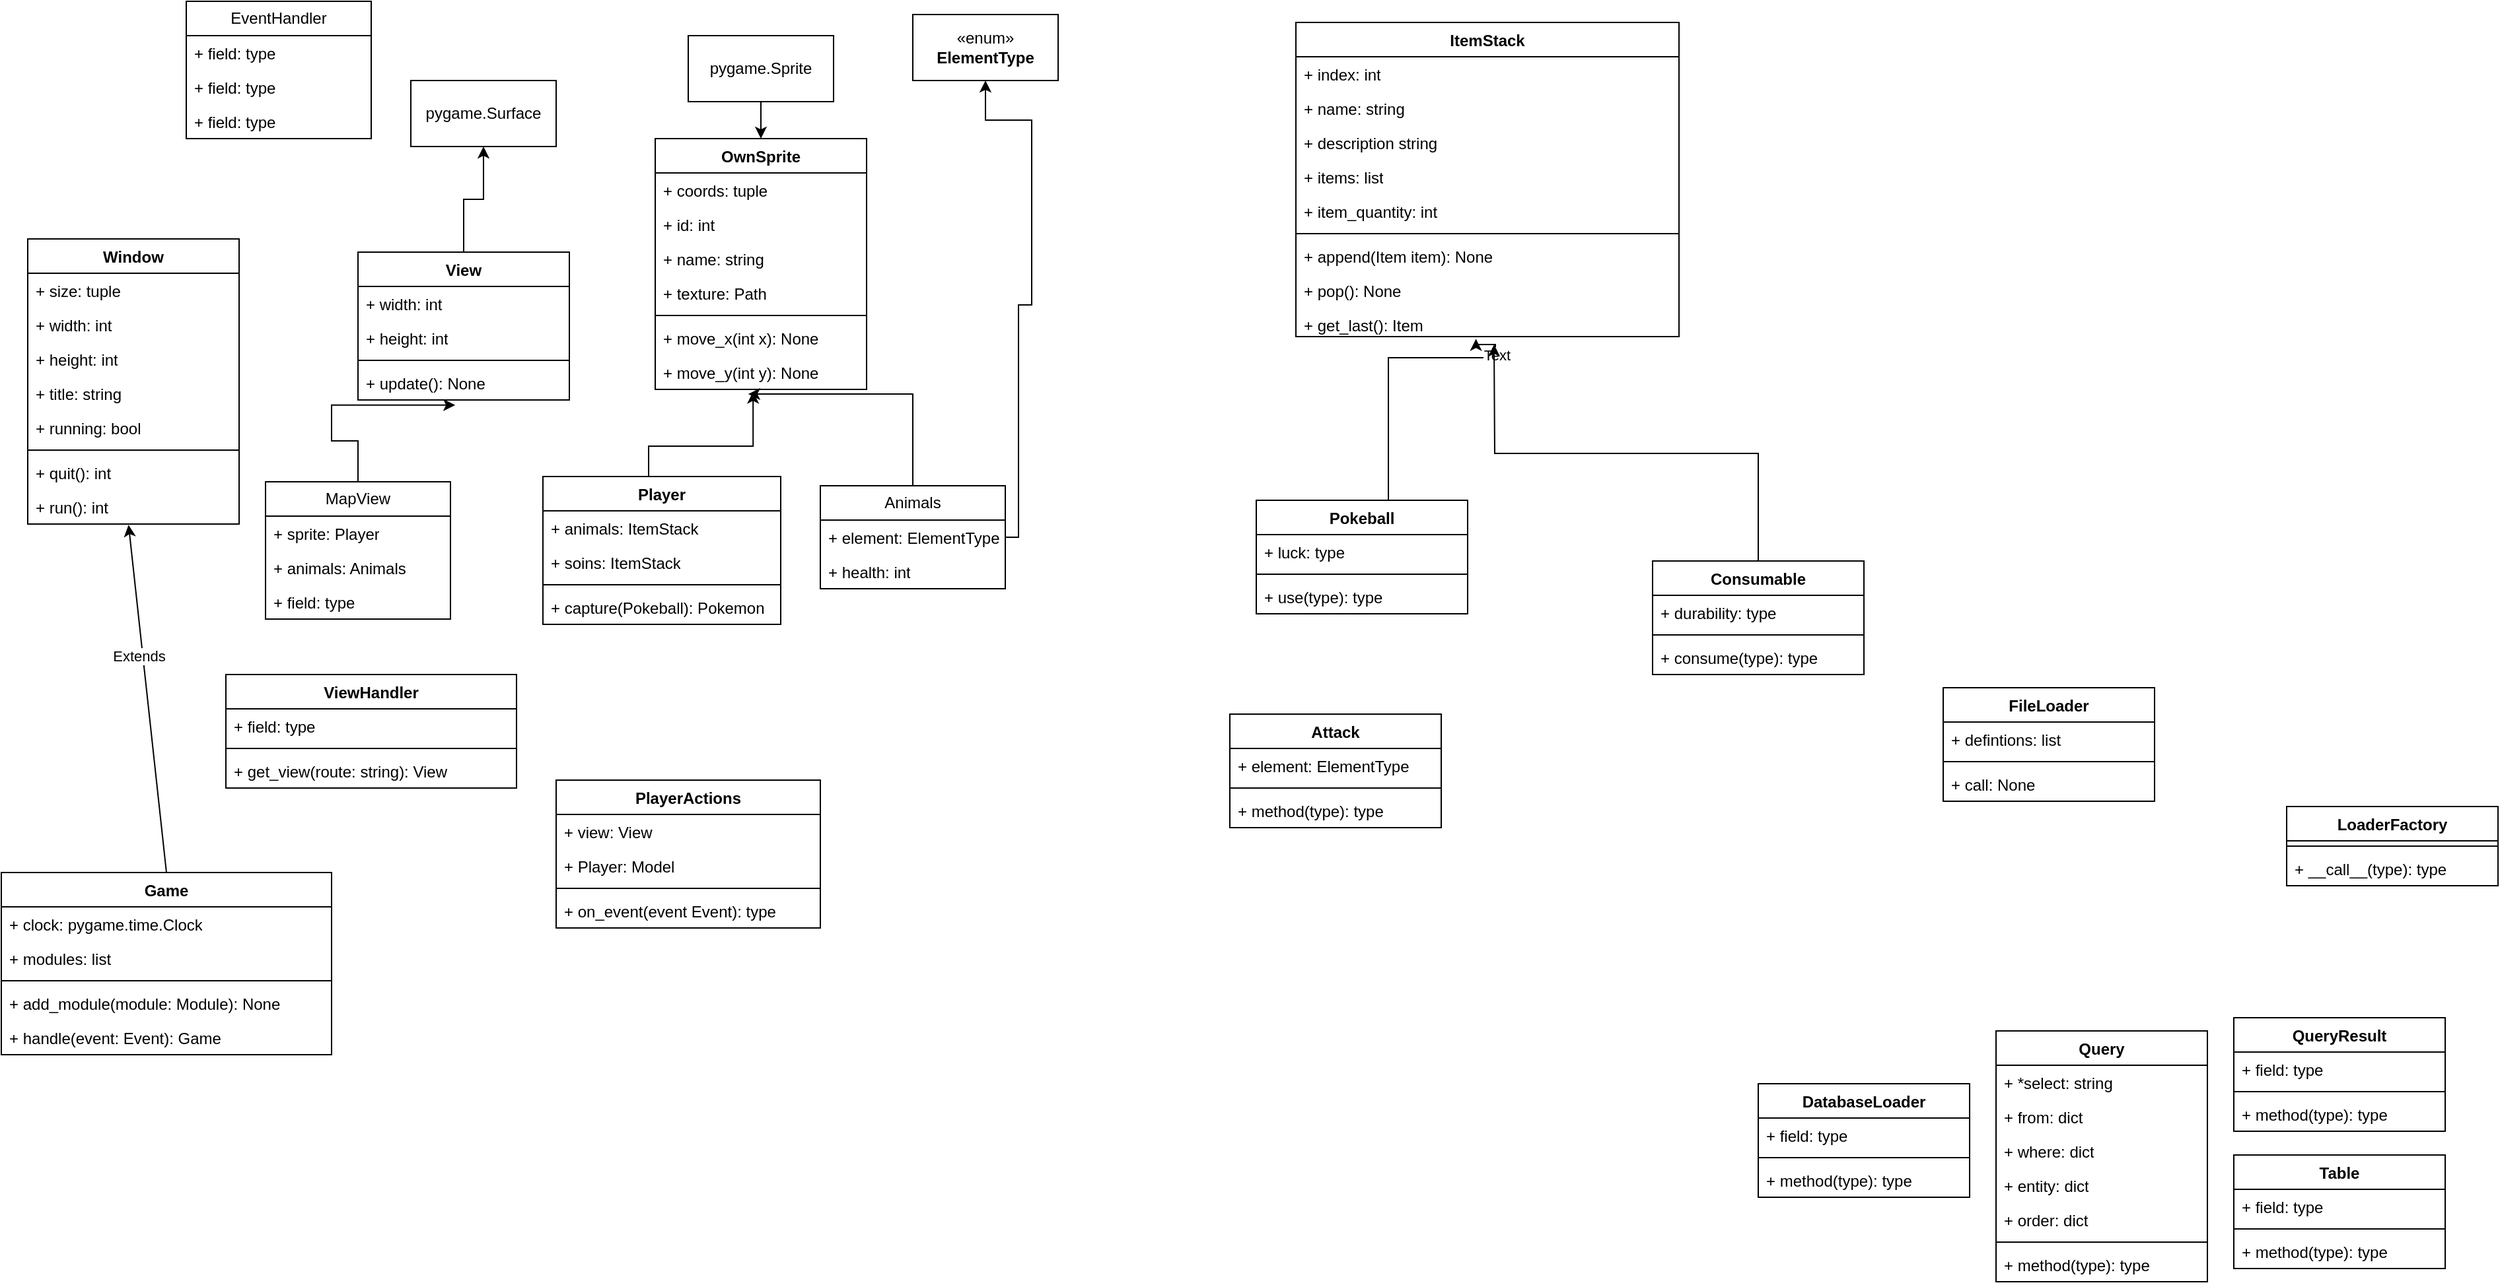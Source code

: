<mxfile version="24.7.13">
  <diagram id="C5RBs43oDa-KdzZeNtuy" name="Page-1">
    <mxGraphModel dx="1259" dy="772" grid="1" gridSize="10" guides="1" tooltips="1" connect="1" arrows="1" fold="1" page="1" pageScale="1" pageWidth="827" pageHeight="1169" math="0" shadow="0">
      <root>
        <mxCell id="WIyWlLk6GJQsqaUBKTNV-0" />
        <mxCell id="WIyWlLk6GJQsqaUBKTNV-1" parent="WIyWlLk6GJQsqaUBKTNV-0" />
        <mxCell id="GONBPTO6Ev1psJUMG5_J-37" style="edgeStyle=orthogonalEdgeStyle;rounded=0;orthogonalLoop=1;jettySize=auto;html=1;exitX=0.5;exitY=0;exitDx=0;exitDy=0;entryX=0.463;entryY=1.067;entryDx=0;entryDy=0;entryPerimeter=0;" parent="WIyWlLk6GJQsqaUBKTNV-1" source="RWtT4axtiHyK8IpYMIvo-4" target="GONBPTO6Ev1psJUMG5_J-42" edge="1">
          <mxGeometry relative="1" as="geometry">
            <mxPoint x="590" y="370" as="targetPoint" />
            <mxPoint x="500" y="470" as="sourcePoint" />
            <Array as="points">
              <mxPoint x="500" y="427" />
              <mxPoint x="579" y="427" />
            </Array>
          </mxGeometry>
        </mxCell>
        <mxCell id="Wf7hyPrL2apVzVaOcEOz-4" value="Window" style="swimlane;fontStyle=1;align=center;verticalAlign=top;childLayout=stackLayout;horizontal=1;startSize=26;horizontalStack=0;resizeParent=1;resizeParentMax=0;resizeLast=0;collapsible=1;marginBottom=0;whiteSpace=wrap;html=1;" parent="WIyWlLk6GJQsqaUBKTNV-1" vertex="1">
          <mxGeometry x="30" y="270" width="160" height="216" as="geometry" />
        </mxCell>
        <mxCell id="Wf7hyPrL2apVzVaOcEOz-5" value="+ size: tuple&lt;br&gt;&lt;div&gt;&lt;br&gt;&lt;/div&gt;" style="text;strokeColor=none;fillColor=none;align=left;verticalAlign=top;spacingLeft=4;spacingRight=4;overflow=hidden;rotatable=0;points=[[0,0.5],[1,0.5]];portConstraint=eastwest;whiteSpace=wrap;html=1;" parent="Wf7hyPrL2apVzVaOcEOz-4" vertex="1">
          <mxGeometry y="26" width="160" height="26" as="geometry" />
        </mxCell>
        <mxCell id="Wf7hyPrL2apVzVaOcEOz-34" value="+ width: int&lt;br&gt;&lt;div&gt;&lt;br&gt;&lt;/div&gt;" style="text;strokeColor=none;fillColor=none;align=left;verticalAlign=top;spacingLeft=4;spacingRight=4;overflow=hidden;rotatable=0;points=[[0,0.5],[1,0.5]];portConstraint=eastwest;whiteSpace=wrap;html=1;" parent="Wf7hyPrL2apVzVaOcEOz-4" vertex="1">
          <mxGeometry y="52" width="160" height="26" as="geometry" />
        </mxCell>
        <mxCell id="Wf7hyPrL2apVzVaOcEOz-35" value="+ height: int&lt;br&gt;&lt;div&gt;&lt;br&gt;&lt;/div&gt;" style="text;strokeColor=none;fillColor=none;align=left;verticalAlign=top;spacingLeft=4;spacingRight=4;overflow=hidden;rotatable=0;points=[[0,0.5],[1,0.5]];portConstraint=eastwest;whiteSpace=wrap;html=1;" parent="Wf7hyPrL2apVzVaOcEOz-4" vertex="1">
          <mxGeometry y="78" width="160" height="26" as="geometry" />
        </mxCell>
        <mxCell id="Wf7hyPrL2apVzVaOcEOz-8" value="+ title: string&lt;br&gt;&lt;div&gt;&lt;br&gt;&lt;/div&gt;" style="text;strokeColor=none;fillColor=none;align=left;verticalAlign=top;spacingLeft=4;spacingRight=4;overflow=hidden;rotatable=0;points=[[0,0.5],[1,0.5]];portConstraint=eastwest;whiteSpace=wrap;html=1;" parent="Wf7hyPrL2apVzVaOcEOz-4" vertex="1">
          <mxGeometry y="104" width="160" height="26" as="geometry" />
        </mxCell>
        <mxCell id="Wf7hyPrL2apVzVaOcEOz-36" value="+ running: bool&lt;br&gt;&lt;div&gt;&lt;br&gt;&lt;/div&gt;" style="text;strokeColor=none;fillColor=none;align=left;verticalAlign=top;spacingLeft=4;spacingRight=4;overflow=hidden;rotatable=0;points=[[0,0.5],[1,0.5]];portConstraint=eastwest;whiteSpace=wrap;html=1;" parent="Wf7hyPrL2apVzVaOcEOz-4" vertex="1">
          <mxGeometry y="130" width="160" height="26" as="geometry" />
        </mxCell>
        <mxCell id="Wf7hyPrL2apVzVaOcEOz-6" value="" style="line;strokeWidth=1;fillColor=none;align=left;verticalAlign=middle;spacingTop=-1;spacingLeft=3;spacingRight=3;rotatable=0;labelPosition=right;points=[];portConstraint=eastwest;strokeColor=inherit;" parent="Wf7hyPrL2apVzVaOcEOz-4" vertex="1">
          <mxGeometry y="156" width="160" height="8" as="geometry" />
        </mxCell>
        <mxCell id="Wf7hyPrL2apVzVaOcEOz-7" value="+ quit(): int" style="text;strokeColor=none;fillColor=none;align=left;verticalAlign=top;spacingLeft=4;spacingRight=4;overflow=hidden;rotatable=0;points=[[0,0.5],[1,0.5]];portConstraint=eastwest;whiteSpace=wrap;html=1;" parent="Wf7hyPrL2apVzVaOcEOz-4" vertex="1">
          <mxGeometry y="164" width="160" height="26" as="geometry" />
        </mxCell>
        <mxCell id="Wf7hyPrL2apVzVaOcEOz-9" value="+ run(): int" style="text;strokeColor=none;fillColor=none;align=left;verticalAlign=top;spacingLeft=4;spacingRight=4;overflow=hidden;rotatable=0;points=[[0,0.5],[1,0.5]];portConstraint=eastwest;whiteSpace=wrap;html=1;" parent="Wf7hyPrL2apVzVaOcEOz-4" vertex="1">
          <mxGeometry y="190" width="160" height="26" as="geometry" />
        </mxCell>
        <mxCell id="Wf7hyPrL2apVzVaOcEOz-10" value="Game" style="swimlane;fontStyle=1;align=center;verticalAlign=top;childLayout=stackLayout;horizontal=1;startSize=26;horizontalStack=0;resizeParent=1;resizeParentMax=0;resizeLast=0;collapsible=1;marginBottom=0;whiteSpace=wrap;html=1;" parent="WIyWlLk6GJQsqaUBKTNV-1" vertex="1">
          <mxGeometry x="10" y="750" width="250" height="138" as="geometry" />
        </mxCell>
        <mxCell id="Wf7hyPrL2apVzVaOcEOz-11" value="+ clock: pygame.time.Clock" style="text;strokeColor=none;fillColor=none;align=left;verticalAlign=top;spacingLeft=4;spacingRight=4;overflow=hidden;rotatable=0;points=[[0,0.5],[1,0.5]];portConstraint=eastwest;whiteSpace=wrap;html=1;" parent="Wf7hyPrL2apVzVaOcEOz-10" vertex="1">
          <mxGeometry y="26" width="250" height="26" as="geometry" />
        </mxCell>
        <mxCell id="Wf7hyPrL2apVzVaOcEOz-49" value="+ modules: list" style="text;strokeColor=none;fillColor=none;align=left;verticalAlign=top;spacingLeft=4;spacingRight=4;overflow=hidden;rotatable=0;points=[[0,0.5],[1,0.5]];portConstraint=eastwest;whiteSpace=wrap;html=1;" parent="Wf7hyPrL2apVzVaOcEOz-10" vertex="1">
          <mxGeometry y="52" width="250" height="26" as="geometry" />
        </mxCell>
        <mxCell id="Wf7hyPrL2apVzVaOcEOz-12" value="" style="line;strokeWidth=1;fillColor=none;align=left;verticalAlign=middle;spacingTop=-1;spacingLeft=3;spacingRight=3;rotatable=0;labelPosition=right;points=[];portConstraint=eastwest;strokeColor=inherit;" parent="Wf7hyPrL2apVzVaOcEOz-10" vertex="1">
          <mxGeometry y="78" width="250" height="8" as="geometry" />
        </mxCell>
        <mxCell id="Wf7hyPrL2apVzVaOcEOz-13" value="+ add_module(module: Module): None" style="text;strokeColor=none;fillColor=none;align=left;verticalAlign=top;spacingLeft=4;spacingRight=4;overflow=hidden;rotatable=0;points=[[0,0.5],[1,0.5]];portConstraint=eastwest;whiteSpace=wrap;html=1;" parent="Wf7hyPrL2apVzVaOcEOz-10" vertex="1">
          <mxGeometry y="86" width="250" height="26" as="geometry" />
        </mxCell>
        <mxCell id="Wf7hyPrL2apVzVaOcEOz-50" value="+ handle(event: Event): Game" style="text;strokeColor=none;fillColor=none;align=left;verticalAlign=top;spacingLeft=4;spacingRight=4;overflow=hidden;rotatable=0;points=[[0,0.5],[1,0.5]];portConstraint=eastwest;whiteSpace=wrap;html=1;" parent="Wf7hyPrL2apVzVaOcEOz-10" vertex="1">
          <mxGeometry y="112" width="250" height="26" as="geometry" />
        </mxCell>
        <mxCell id="Wf7hyPrL2apVzVaOcEOz-15" value="" style="endArrow=classic;html=1;rounded=0;entryX=0.477;entryY=1.025;entryDx=0;entryDy=0;entryPerimeter=0;exitX=0.5;exitY=0;exitDx=0;exitDy=0;" parent="WIyWlLk6GJQsqaUBKTNV-1" source="Wf7hyPrL2apVzVaOcEOz-10" target="Wf7hyPrL2apVzVaOcEOz-9" edge="1">
          <mxGeometry width="50" height="50" relative="1" as="geometry">
            <mxPoint x="360" y="530" as="sourcePoint" />
            <mxPoint x="170" y="430" as="targetPoint" />
          </mxGeometry>
        </mxCell>
        <mxCell id="Wf7hyPrL2apVzVaOcEOz-16" value="Extends" style="edgeLabel;html=1;align=center;verticalAlign=middle;resizable=0;points=[];" parent="Wf7hyPrL2apVzVaOcEOz-15" vertex="1" connectable="0">
          <mxGeometry x="0.249" y="3" relative="1" as="geometry">
            <mxPoint as="offset" />
          </mxGeometry>
        </mxCell>
        <mxCell id="Wf7hyPrL2apVzVaOcEOz-17" value="MapView" style="swimlane;fontStyle=0;childLayout=stackLayout;horizontal=1;startSize=26;fillColor=none;horizontalStack=0;resizeParent=1;resizeParentMax=0;resizeLast=0;collapsible=1;marginBottom=0;whiteSpace=wrap;html=1;" parent="WIyWlLk6GJQsqaUBKTNV-1" vertex="1">
          <mxGeometry x="210" y="454" width="140" height="104" as="geometry" />
        </mxCell>
        <mxCell id="Wf7hyPrL2apVzVaOcEOz-18" value="+ sprite: Player" style="text;strokeColor=none;fillColor=none;align=left;verticalAlign=top;spacingLeft=4;spacingRight=4;overflow=hidden;rotatable=0;points=[[0,0.5],[1,0.5]];portConstraint=eastwest;whiteSpace=wrap;html=1;" parent="Wf7hyPrL2apVzVaOcEOz-17" vertex="1">
          <mxGeometry y="26" width="140" height="26" as="geometry" />
        </mxCell>
        <mxCell id="Wf7hyPrL2apVzVaOcEOz-19" value="+ animals: Animals" style="text;strokeColor=none;fillColor=none;align=left;verticalAlign=top;spacingLeft=4;spacingRight=4;overflow=hidden;rotatable=0;points=[[0,0.5],[1,0.5]];portConstraint=eastwest;whiteSpace=wrap;html=1;" parent="Wf7hyPrL2apVzVaOcEOz-17" vertex="1">
          <mxGeometry y="52" width="140" height="26" as="geometry" />
        </mxCell>
        <mxCell id="Wf7hyPrL2apVzVaOcEOz-20" value="+ field: type" style="text;strokeColor=none;fillColor=none;align=left;verticalAlign=top;spacingLeft=4;spacingRight=4;overflow=hidden;rotatable=0;points=[[0,0.5],[1,0.5]];portConstraint=eastwest;whiteSpace=wrap;html=1;" parent="Wf7hyPrL2apVzVaOcEOz-17" vertex="1">
          <mxGeometry y="78" width="140" height="26" as="geometry" />
        </mxCell>
        <mxCell id="GONBPTO6Ev1psJUMG5_J-35" style="edgeStyle=orthogonalEdgeStyle;rounded=0;orthogonalLoop=1;jettySize=auto;html=1;exitX=0.5;exitY=1;exitDx=0;exitDy=0;entryX=0.5;entryY=0;entryDx=0;entryDy=0;" parent="WIyWlLk6GJQsqaUBKTNV-1" source="Wf7hyPrL2apVzVaOcEOz-21" target="GONBPTO6Ev1psJUMG5_J-38" edge="1">
          <mxGeometry relative="1" as="geometry">
            <mxPoint x="585" y="252" as="targetPoint" />
          </mxGeometry>
        </mxCell>
        <mxCell id="Wf7hyPrL2apVzVaOcEOz-21" value="pygame.Sprite" style="html=1;whiteSpace=wrap;" parent="WIyWlLk6GJQsqaUBKTNV-1" vertex="1">
          <mxGeometry x="530" y="116" width="110" height="50" as="geometry" />
        </mxCell>
        <mxCell id="Wf7hyPrL2apVzVaOcEOz-29" style="edgeStyle=orthogonalEdgeStyle;rounded=0;orthogonalLoop=1;jettySize=auto;html=1;exitX=1;exitY=0.5;exitDx=0;exitDy=0;entryX=0.5;entryY=1;entryDx=0;entryDy=0;" parent="WIyWlLk6GJQsqaUBKTNV-1" source="Wf7hyPrL2apVzVaOcEOz-27" target="Wf7hyPrL2apVzVaOcEOz-28" edge="1">
          <mxGeometry relative="1" as="geometry">
            <Array as="points">
              <mxPoint x="780" y="320" />
              <mxPoint x="790" y="320" />
              <mxPoint x="790" y="180" />
              <mxPoint x="755" y="180" />
            </Array>
          </mxGeometry>
        </mxCell>
        <mxCell id="GONBPTO6Ev1psJUMG5_J-36" style="edgeStyle=orthogonalEdgeStyle;rounded=0;orthogonalLoop=1;jettySize=auto;html=1;exitX=0.5;exitY=0;exitDx=0;exitDy=0;entryX=0.44;entryY=1.136;entryDx=0;entryDy=0;entryPerimeter=0;" parent="WIyWlLk6GJQsqaUBKTNV-1" source="Wf7hyPrL2apVzVaOcEOz-24" target="GONBPTO6Ev1psJUMG5_J-42" edge="1">
          <mxGeometry relative="1" as="geometry">
            <mxPoint x="580" y="380" as="targetPoint" />
          </mxGeometry>
        </mxCell>
        <mxCell id="Wf7hyPrL2apVzVaOcEOz-24" value="Animals" style="swimlane;fontStyle=0;childLayout=stackLayout;horizontal=1;startSize=26;fillColor=none;horizontalStack=0;resizeParent=1;resizeParentMax=0;resizeLast=0;collapsible=1;marginBottom=0;whiteSpace=wrap;html=1;" parent="WIyWlLk6GJQsqaUBKTNV-1" vertex="1">
          <mxGeometry x="630" y="457" width="140" height="78" as="geometry" />
        </mxCell>
        <mxCell id="Wf7hyPrL2apVzVaOcEOz-27" value="+ element: ElementType" style="text;strokeColor=none;fillColor=none;align=left;verticalAlign=top;spacingLeft=4;spacingRight=4;overflow=hidden;rotatable=0;points=[[0,0.5],[1,0.5]];portConstraint=eastwest;whiteSpace=wrap;html=1;" parent="Wf7hyPrL2apVzVaOcEOz-24" vertex="1">
          <mxGeometry y="26" width="140" height="26" as="geometry" />
        </mxCell>
        <mxCell id="Wf7hyPrL2apVzVaOcEOz-31" value="+ health: int" style="text;strokeColor=none;fillColor=none;align=left;verticalAlign=top;spacingLeft=4;spacingRight=4;overflow=hidden;rotatable=0;points=[[0,0.5],[1,0.5]];portConstraint=eastwest;whiteSpace=wrap;html=1;" parent="Wf7hyPrL2apVzVaOcEOz-24" vertex="1">
          <mxGeometry y="52" width="140" height="26" as="geometry" />
        </mxCell>
        <mxCell id="Wf7hyPrL2apVzVaOcEOz-28" value="«enum»&lt;br&gt;&lt;b&gt;ElementType&lt;/b&gt;" style="html=1;whiteSpace=wrap;" parent="WIyWlLk6GJQsqaUBKTNV-1" vertex="1">
          <mxGeometry x="700" y="100" width="110" height="50" as="geometry" />
        </mxCell>
        <mxCell id="Wf7hyPrL2apVzVaOcEOz-37" value="EventHandler" style="swimlane;fontStyle=0;childLayout=stackLayout;horizontal=1;startSize=26;fillColor=none;horizontalStack=0;resizeParent=1;resizeParentMax=0;resizeLast=0;collapsible=1;marginBottom=0;whiteSpace=wrap;html=1;" parent="WIyWlLk6GJQsqaUBKTNV-1" vertex="1">
          <mxGeometry x="150" y="90" width="140" height="104" as="geometry" />
        </mxCell>
        <mxCell id="Wf7hyPrL2apVzVaOcEOz-38" value="+ field: type" style="text;strokeColor=none;fillColor=none;align=left;verticalAlign=top;spacingLeft=4;spacingRight=4;overflow=hidden;rotatable=0;points=[[0,0.5],[1,0.5]];portConstraint=eastwest;whiteSpace=wrap;html=1;" parent="Wf7hyPrL2apVzVaOcEOz-37" vertex="1">
          <mxGeometry y="26" width="140" height="26" as="geometry" />
        </mxCell>
        <mxCell id="Wf7hyPrL2apVzVaOcEOz-39" value="+ field: type" style="text;strokeColor=none;fillColor=none;align=left;verticalAlign=top;spacingLeft=4;spacingRight=4;overflow=hidden;rotatable=0;points=[[0,0.5],[1,0.5]];portConstraint=eastwest;whiteSpace=wrap;html=1;" parent="Wf7hyPrL2apVzVaOcEOz-37" vertex="1">
          <mxGeometry y="52" width="140" height="26" as="geometry" />
        </mxCell>
        <mxCell id="Wf7hyPrL2apVzVaOcEOz-40" value="+ field: type" style="text;strokeColor=none;fillColor=none;align=left;verticalAlign=top;spacingLeft=4;spacingRight=4;overflow=hidden;rotatable=0;points=[[0,0.5],[1,0.5]];portConstraint=eastwest;whiteSpace=wrap;html=1;" parent="Wf7hyPrL2apVzVaOcEOz-37" vertex="1">
          <mxGeometry y="78" width="140" height="26" as="geometry" />
        </mxCell>
        <mxCell id="Wf7hyPrL2apVzVaOcEOz-41" value="ViewHandler" style="swimlane;fontStyle=1;align=center;verticalAlign=top;childLayout=stackLayout;horizontal=1;startSize=26;horizontalStack=0;resizeParent=1;resizeParentMax=0;resizeLast=0;collapsible=1;marginBottom=0;whiteSpace=wrap;html=1;" parent="WIyWlLk6GJQsqaUBKTNV-1" vertex="1">
          <mxGeometry x="180" y="600" width="220" height="86" as="geometry" />
        </mxCell>
        <mxCell id="Wf7hyPrL2apVzVaOcEOz-42" value="+ field: type" style="text;strokeColor=none;fillColor=none;align=left;verticalAlign=top;spacingLeft=4;spacingRight=4;overflow=hidden;rotatable=0;points=[[0,0.5],[1,0.5]];portConstraint=eastwest;whiteSpace=wrap;html=1;" parent="Wf7hyPrL2apVzVaOcEOz-41" vertex="1">
          <mxGeometry y="26" width="220" height="26" as="geometry" />
        </mxCell>
        <mxCell id="Wf7hyPrL2apVzVaOcEOz-43" value="" style="line;strokeWidth=1;fillColor=none;align=left;verticalAlign=middle;spacingTop=-1;spacingLeft=3;spacingRight=3;rotatable=0;labelPosition=right;points=[];portConstraint=eastwest;strokeColor=inherit;" parent="Wf7hyPrL2apVzVaOcEOz-41" vertex="1">
          <mxGeometry y="52" width="220" height="8" as="geometry" />
        </mxCell>
        <mxCell id="Wf7hyPrL2apVzVaOcEOz-44" value="+ get_view(route: string): View" style="text;strokeColor=none;fillColor=none;align=left;verticalAlign=top;spacingLeft=4;spacingRight=4;overflow=hidden;rotatable=0;points=[[0,0.5],[1,0.5]];portConstraint=eastwest;whiteSpace=wrap;html=1;" parent="Wf7hyPrL2apVzVaOcEOz-41" vertex="1">
          <mxGeometry y="60" width="220" height="26" as="geometry" />
        </mxCell>
        <mxCell id="GONBPTO6Ev1psJUMG5_J-17" value="ItemStack" style="swimlane;fontStyle=1;align=center;verticalAlign=top;childLayout=stackLayout;horizontal=1;startSize=26;horizontalStack=0;resizeParent=1;resizeParentMax=0;resizeLast=0;collapsible=1;marginBottom=0;whiteSpace=wrap;html=1;" parent="WIyWlLk6GJQsqaUBKTNV-1" vertex="1">
          <mxGeometry x="990" y="106" width="290" height="238" as="geometry" />
        </mxCell>
        <mxCell id="RWtT4axtiHyK8IpYMIvo-19" value="+ index: int" style="text;strokeColor=none;fillColor=none;align=left;verticalAlign=top;spacingLeft=4;spacingRight=4;overflow=hidden;rotatable=0;points=[[0,0.5],[1,0.5]];portConstraint=eastwest;whiteSpace=wrap;html=1;" vertex="1" parent="GONBPTO6Ev1psJUMG5_J-17">
          <mxGeometry y="26" width="290" height="26" as="geometry" />
        </mxCell>
        <mxCell id="RWtT4axtiHyK8IpYMIvo-20" value="+ name: string" style="text;strokeColor=none;fillColor=none;align=left;verticalAlign=top;spacingLeft=4;spacingRight=4;overflow=hidden;rotatable=0;points=[[0,0.5],[1,0.5]];portConstraint=eastwest;whiteSpace=wrap;html=1;" vertex="1" parent="GONBPTO6Ev1psJUMG5_J-17">
          <mxGeometry y="52" width="290" height="26" as="geometry" />
        </mxCell>
        <mxCell id="RWtT4axtiHyK8IpYMIvo-21" value="+ description string" style="text;strokeColor=none;fillColor=none;align=left;verticalAlign=top;spacingLeft=4;spacingRight=4;overflow=hidden;rotatable=0;points=[[0,0.5],[1,0.5]];portConstraint=eastwest;whiteSpace=wrap;html=1;" vertex="1" parent="GONBPTO6Ev1psJUMG5_J-17">
          <mxGeometry y="78" width="290" height="26" as="geometry" />
        </mxCell>
        <mxCell id="GONBPTO6Ev1psJUMG5_J-18" value="+ items: list" style="text;strokeColor=none;fillColor=none;align=left;verticalAlign=top;spacingLeft=4;spacingRight=4;overflow=hidden;rotatable=0;points=[[0,0.5],[1,0.5]];portConstraint=eastwest;whiteSpace=wrap;html=1;" parent="GONBPTO6Ev1psJUMG5_J-17" vertex="1">
          <mxGeometry y="104" width="290" height="26" as="geometry" />
        </mxCell>
        <mxCell id="lBrFjf5dVCEyisziQcCt-0" value="+ item_quantity: int" style="text;strokeColor=none;fillColor=none;align=left;verticalAlign=top;spacingLeft=4;spacingRight=4;overflow=hidden;rotatable=0;points=[[0,0.5],[1,0.5]];portConstraint=eastwest;whiteSpace=wrap;html=1;" parent="GONBPTO6Ev1psJUMG5_J-17" vertex="1">
          <mxGeometry y="130" width="290" height="26" as="geometry" />
        </mxCell>
        <mxCell id="GONBPTO6Ev1psJUMG5_J-19" value="" style="line;strokeWidth=1;fillColor=none;align=left;verticalAlign=middle;spacingTop=-1;spacingLeft=3;spacingRight=3;rotatable=0;labelPosition=right;points=[];portConstraint=eastwest;strokeColor=inherit;" parent="GONBPTO6Ev1psJUMG5_J-17" vertex="1">
          <mxGeometry y="156" width="290" height="8" as="geometry" />
        </mxCell>
        <mxCell id="GONBPTO6Ev1psJUMG5_J-26" value="+ append(Item item): None" style="text;strokeColor=none;fillColor=none;align=left;verticalAlign=top;spacingLeft=4;spacingRight=4;overflow=hidden;rotatable=0;points=[[0,0.5],[1,0.5]];portConstraint=eastwest;whiteSpace=wrap;html=1;" parent="GONBPTO6Ev1psJUMG5_J-17" vertex="1">
          <mxGeometry y="164" width="290" height="26" as="geometry" />
        </mxCell>
        <mxCell id="GONBPTO6Ev1psJUMG5_J-28" value="+ pop(&lt;span style=&quot;background-color: initial;&quot;&gt;): None&lt;/span&gt;" style="text;strokeColor=none;fillColor=none;align=left;verticalAlign=top;spacingLeft=4;spacingRight=4;overflow=hidden;rotatable=0;points=[[0,0.5],[1,0.5]];portConstraint=eastwest;whiteSpace=wrap;html=1;" parent="GONBPTO6Ev1psJUMG5_J-17" vertex="1">
          <mxGeometry y="190" width="290" height="26" as="geometry" />
        </mxCell>
        <mxCell id="GONBPTO6Ev1psJUMG5_J-29" value="+ get_last(&lt;span style=&quot;background-color: initial;&quot;&gt;): Item&lt;/span&gt;" style="text;strokeColor=none;fillColor=none;align=left;verticalAlign=top;spacingLeft=4;spacingRight=4;overflow=hidden;rotatable=0;points=[[0,0.5],[1,0.5]];portConstraint=eastwest;whiteSpace=wrap;html=1;" parent="GONBPTO6Ev1psJUMG5_J-17" vertex="1">
          <mxGeometry y="216" width="290" height="22" as="geometry" />
        </mxCell>
        <mxCell id="GONBPTO6Ev1psJUMG5_J-38" value="OwnSprite" style="swimlane;fontStyle=1;align=center;verticalAlign=top;childLayout=stackLayout;horizontal=1;startSize=26;horizontalStack=0;resizeParent=1;resizeParentMax=0;resizeLast=0;collapsible=1;marginBottom=0;whiteSpace=wrap;html=1;" parent="WIyWlLk6GJQsqaUBKTNV-1" vertex="1">
          <mxGeometry x="505" y="194" width="160" height="190" as="geometry" />
        </mxCell>
        <mxCell id="GONBPTO6Ev1psJUMG5_J-39" value="+ coords: tuple" style="text;strokeColor=none;fillColor=none;align=left;verticalAlign=top;spacingLeft=4;spacingRight=4;overflow=hidden;rotatable=0;points=[[0,0.5],[1,0.5]];portConstraint=eastwest;whiteSpace=wrap;html=1;" parent="GONBPTO6Ev1psJUMG5_J-38" vertex="1">
          <mxGeometry y="26" width="160" height="26" as="geometry" />
        </mxCell>
        <mxCell id="Wf7hyPrL2apVzVaOcEOz-1" value="+ id: int" style="text;strokeColor=none;fillColor=none;align=left;verticalAlign=top;spacingLeft=4;spacingRight=4;overflow=hidden;rotatable=0;points=[[0,0.5],[1,0.5]];portConstraint=eastwest;whiteSpace=wrap;html=1;" parent="GONBPTO6Ev1psJUMG5_J-38" vertex="1">
          <mxGeometry y="52" width="160" height="26" as="geometry" />
        </mxCell>
        <mxCell id="Wf7hyPrL2apVzVaOcEOz-2" value="+ name: string" style="text;strokeColor=none;fillColor=none;align=left;verticalAlign=top;spacingLeft=4;spacingRight=4;overflow=hidden;rotatable=0;points=[[0,0.5],[1,0.5]];portConstraint=eastwest;whiteSpace=wrap;html=1;" parent="GONBPTO6Ev1psJUMG5_J-38" vertex="1">
          <mxGeometry y="78" width="160" height="26" as="geometry" />
        </mxCell>
        <mxCell id="GONBPTO6Ev1psJUMG5_J-43" value="+ texture: Path" style="text;strokeColor=none;fillColor=none;align=left;verticalAlign=top;spacingLeft=4;spacingRight=4;overflow=hidden;rotatable=0;points=[[0,0.5],[1,0.5]];portConstraint=eastwest;whiteSpace=wrap;html=1;" parent="GONBPTO6Ev1psJUMG5_J-38" vertex="1">
          <mxGeometry y="104" width="160" height="26" as="geometry" />
        </mxCell>
        <mxCell id="GONBPTO6Ev1psJUMG5_J-40" value="" style="line;strokeWidth=1;fillColor=none;align=left;verticalAlign=middle;spacingTop=-1;spacingLeft=3;spacingRight=3;rotatable=0;labelPosition=right;points=[];portConstraint=eastwest;strokeColor=inherit;" parent="GONBPTO6Ev1psJUMG5_J-38" vertex="1">
          <mxGeometry y="130" width="160" height="8" as="geometry" />
        </mxCell>
        <mxCell id="GONBPTO6Ev1psJUMG5_J-41" value="+ move_x(int x): None" style="text;strokeColor=none;fillColor=none;align=left;verticalAlign=top;spacingLeft=4;spacingRight=4;overflow=hidden;rotatable=0;points=[[0,0.5],[1,0.5]];portConstraint=eastwest;whiteSpace=wrap;html=1;" parent="GONBPTO6Ev1psJUMG5_J-38" vertex="1">
          <mxGeometry y="138" width="160" height="26" as="geometry" />
        </mxCell>
        <mxCell id="GONBPTO6Ev1psJUMG5_J-42" value="+ move_y(int y): None" style="text;strokeColor=none;fillColor=none;align=left;verticalAlign=top;spacingLeft=4;spacingRight=4;overflow=hidden;rotatable=0;points=[[0,0.5],[1,0.5]];portConstraint=eastwest;whiteSpace=wrap;html=1;" parent="GONBPTO6Ev1psJUMG5_J-38" vertex="1">
          <mxGeometry y="164" width="160" height="26" as="geometry" />
        </mxCell>
        <mxCell id="RWtT4axtiHyK8IpYMIvo-25" style="edgeStyle=orthogonalEdgeStyle;rounded=0;orthogonalLoop=1;jettySize=auto;html=1;exitX=0.5;exitY=0;exitDx=0;exitDy=0;entryX=0.5;entryY=1;entryDx=0;entryDy=0;" edge="1" parent="WIyWlLk6GJQsqaUBKTNV-1" source="lBrFjf5dVCEyisziQcCt-2" target="RWtT4axtiHyK8IpYMIvo-24">
          <mxGeometry relative="1" as="geometry" />
        </mxCell>
        <mxCell id="lBrFjf5dVCEyisziQcCt-2" value="View" style="swimlane;fontStyle=1;align=center;verticalAlign=top;childLayout=stackLayout;horizontal=1;startSize=26;horizontalStack=0;resizeParent=1;resizeParentMax=0;resizeLast=0;collapsible=1;marginBottom=0;whiteSpace=wrap;html=1;" parent="WIyWlLk6GJQsqaUBKTNV-1" vertex="1">
          <mxGeometry x="280" y="280" width="160" height="112" as="geometry" />
        </mxCell>
        <mxCell id="lBrFjf5dVCEyisziQcCt-3" value="+ widt&lt;span style=&quot;color: rgba(0, 0, 0, 0); font-family: monospace; font-size: 0px; text-wrap: nowrap;&quot;&gt;%3CmxGraphModel%3E%3Croot%3E%3CmxCell%20id%3D%220%22%2F%3E%3CmxCell%20id%3D%221%22%20parent%3D%220%22%2F%3E%3CmxCell%20id%3D%222%22%20value%3D%22%2B%20name%3A%20string%22%20style%3D%22text%3BstrokeColor%3Dnone%3BfillColor%3Dnone%3Balign%3Dleft%3BverticalAlign%3Dtop%3BspacingLeft%3D4%3BspacingRight%3D4%3Boverflow%3Dhidden%3Brotatable%3D0%3Bpoints%3D%5B%5B0%2C0.5%5D%2C%5B1%2C0.5%5D%5D%3BportConstraint%3Deastwest%3BwhiteSpace%3Dwrap%3Bhtml%3D1%3B%22%20vertex%3D%221%22%20parent%3D%221%22%3E%3CmxGeometry%20x%3D%22990%22%20y%3D%22158%22%20width%3D%22290%22%20height%3D%2226%22%20as%3D%22geometry%22%2F%3E%3C%2FmxCell%3E%3C%2Froot%3E%3C%2FmxGraphModel%3E&lt;/span&gt;h: int" style="text;strokeColor=none;fillColor=none;align=left;verticalAlign=top;spacingLeft=4;spacingRight=4;overflow=hidden;rotatable=0;points=[[0,0.5],[1,0.5]];portConstraint=eastwest;whiteSpace=wrap;html=1;" parent="lBrFjf5dVCEyisziQcCt-2" vertex="1">
          <mxGeometry y="26" width="160" height="26" as="geometry" />
        </mxCell>
        <mxCell id="RWtT4axtiHyK8IpYMIvo-26" value="+ height: int" style="text;strokeColor=none;fillColor=none;align=left;verticalAlign=top;spacingLeft=4;spacingRight=4;overflow=hidden;rotatable=0;points=[[0,0.5],[1,0.5]];portConstraint=eastwest;whiteSpace=wrap;html=1;" vertex="1" parent="lBrFjf5dVCEyisziQcCt-2">
          <mxGeometry y="52" width="160" height="26" as="geometry" />
        </mxCell>
        <mxCell id="lBrFjf5dVCEyisziQcCt-4" value="" style="line;strokeWidth=1;fillColor=none;align=left;verticalAlign=middle;spacingTop=-1;spacingLeft=3;spacingRight=3;rotatable=0;labelPosition=right;points=[];portConstraint=eastwest;strokeColor=inherit;" parent="lBrFjf5dVCEyisziQcCt-2" vertex="1">
          <mxGeometry y="78" width="160" height="8" as="geometry" />
        </mxCell>
        <mxCell id="lBrFjf5dVCEyisziQcCt-5" value="+ update(): None" style="text;strokeColor=none;fillColor=none;align=left;verticalAlign=top;spacingLeft=4;spacingRight=4;overflow=hidden;rotatable=0;points=[[0,0.5],[1,0.5]];portConstraint=eastwest;whiteSpace=wrap;html=1;" parent="lBrFjf5dVCEyisziQcCt-2" vertex="1">
          <mxGeometry y="86" width="160" height="26" as="geometry" />
        </mxCell>
        <mxCell id="lBrFjf5dVCEyisziQcCt-6" value="PlayerActions" style="swimlane;fontStyle=1;align=center;verticalAlign=top;childLayout=stackLayout;horizontal=1;startSize=26;horizontalStack=0;resizeParent=1;resizeParentMax=0;resizeLast=0;collapsible=1;marginBottom=0;whiteSpace=wrap;html=1;" parent="WIyWlLk6GJQsqaUBKTNV-1" vertex="1">
          <mxGeometry x="430" y="680" width="200" height="112" as="geometry" />
        </mxCell>
        <mxCell id="lBrFjf5dVCEyisziQcCt-7" value="+ view: View" style="text;strokeColor=none;fillColor=none;align=left;verticalAlign=top;spacingLeft=4;spacingRight=4;overflow=hidden;rotatable=0;points=[[0,0.5],[1,0.5]];portConstraint=eastwest;whiteSpace=wrap;html=1;" parent="lBrFjf5dVCEyisziQcCt-6" vertex="1">
          <mxGeometry y="26" width="200" height="26" as="geometry" />
        </mxCell>
        <mxCell id="lBrFjf5dVCEyisziQcCt-10" value="+ Player: Model" style="text;strokeColor=none;fillColor=none;align=left;verticalAlign=top;spacingLeft=4;spacingRight=4;overflow=hidden;rotatable=0;points=[[0,0.5],[1,0.5]];portConstraint=eastwest;whiteSpace=wrap;html=1;" parent="lBrFjf5dVCEyisziQcCt-6" vertex="1">
          <mxGeometry y="52" width="200" height="26" as="geometry" />
        </mxCell>
        <mxCell id="lBrFjf5dVCEyisziQcCt-8" value="" style="line;strokeWidth=1;fillColor=none;align=left;verticalAlign=middle;spacingTop=-1;spacingLeft=3;spacingRight=3;rotatable=0;labelPosition=right;points=[];portConstraint=eastwest;strokeColor=inherit;" parent="lBrFjf5dVCEyisziQcCt-6" vertex="1">
          <mxGeometry y="78" width="200" height="8" as="geometry" />
        </mxCell>
        <mxCell id="lBrFjf5dVCEyisziQcCt-9" value="+ on_event(event Event): type" style="text;strokeColor=none;fillColor=none;align=left;verticalAlign=top;spacingLeft=4;spacingRight=4;overflow=hidden;rotatable=0;points=[[0,0.5],[1,0.5]];portConstraint=eastwest;whiteSpace=wrap;html=1;" parent="lBrFjf5dVCEyisziQcCt-6" vertex="1">
          <mxGeometry y="86" width="200" height="26" as="geometry" />
        </mxCell>
        <mxCell id="RWtT4axtiHyK8IpYMIvo-0" value="Attack" style="swimlane;fontStyle=1;align=center;verticalAlign=top;childLayout=stackLayout;horizontal=1;startSize=26;horizontalStack=0;resizeParent=1;resizeParentMax=0;resizeLast=0;collapsible=1;marginBottom=0;whiteSpace=wrap;html=1;" vertex="1" parent="WIyWlLk6GJQsqaUBKTNV-1">
          <mxGeometry x="940" y="630" width="160" height="86" as="geometry" />
        </mxCell>
        <mxCell id="RWtT4axtiHyK8IpYMIvo-1" value="+ element: ElementType" style="text;strokeColor=none;fillColor=none;align=left;verticalAlign=top;spacingLeft=4;spacingRight=4;overflow=hidden;rotatable=0;points=[[0,0.5],[1,0.5]];portConstraint=eastwest;whiteSpace=wrap;html=1;" vertex="1" parent="RWtT4axtiHyK8IpYMIvo-0">
          <mxGeometry y="26" width="160" height="26" as="geometry" />
        </mxCell>
        <mxCell id="RWtT4axtiHyK8IpYMIvo-2" value="" style="line;strokeWidth=1;fillColor=none;align=left;verticalAlign=middle;spacingTop=-1;spacingLeft=3;spacingRight=3;rotatable=0;labelPosition=right;points=[];portConstraint=eastwest;strokeColor=inherit;" vertex="1" parent="RWtT4axtiHyK8IpYMIvo-0">
          <mxGeometry y="52" width="160" height="8" as="geometry" />
        </mxCell>
        <mxCell id="RWtT4axtiHyK8IpYMIvo-3" value="+ method(type): type" style="text;strokeColor=none;fillColor=none;align=left;verticalAlign=top;spacingLeft=4;spacingRight=4;overflow=hidden;rotatable=0;points=[[0,0.5],[1,0.5]];portConstraint=eastwest;whiteSpace=wrap;html=1;" vertex="1" parent="RWtT4axtiHyK8IpYMIvo-0">
          <mxGeometry y="60" width="160" height="26" as="geometry" />
        </mxCell>
        <mxCell id="RWtT4axtiHyK8IpYMIvo-4" value="Player" style="swimlane;fontStyle=1;align=center;verticalAlign=top;childLayout=stackLayout;horizontal=1;startSize=26;horizontalStack=0;resizeParent=1;resizeParentMax=0;resizeLast=0;collapsible=1;marginBottom=0;whiteSpace=wrap;html=1;" vertex="1" parent="WIyWlLk6GJQsqaUBKTNV-1">
          <mxGeometry x="420" y="450" width="180" height="112" as="geometry" />
        </mxCell>
        <mxCell id="7EX6cLu7hv6aV3BIEcD_-2" value="+ animals: ItemStack" style="text;strokeColor=none;fillColor=none;align=left;verticalAlign=top;spacingLeft=4;spacingRight=4;overflow=hidden;rotatable=0;points=[[0,0.5],[1,0.5]];portConstraint=eastwest;whiteSpace=wrap;html=1;" parent="RWtT4axtiHyK8IpYMIvo-4" vertex="1">
          <mxGeometry y="26" width="180" height="26" as="geometry" />
        </mxCell>
        <mxCell id="7EX6cLu7hv6aV3BIEcD_-3" value="+ soins: ItemStack" style="text;strokeColor=none;fillColor=none;align=left;verticalAlign=top;spacingLeft=4;spacingRight=4;overflow=hidden;rotatable=0;points=[[0,0.5],[1,0.5]];portConstraint=eastwest;whiteSpace=wrap;html=1;" parent="RWtT4axtiHyK8IpYMIvo-4" vertex="1">
          <mxGeometry y="52" width="180" height="26" as="geometry" />
        </mxCell>
        <mxCell id="RWtT4axtiHyK8IpYMIvo-6" value="" style="line;strokeWidth=1;fillColor=none;align=left;verticalAlign=middle;spacingTop=-1;spacingLeft=3;spacingRight=3;rotatable=0;labelPosition=right;points=[];portConstraint=eastwest;strokeColor=inherit;" vertex="1" parent="RWtT4axtiHyK8IpYMIvo-4">
          <mxGeometry y="78" width="180" height="8" as="geometry" />
        </mxCell>
        <mxCell id="RWtT4axtiHyK8IpYMIvo-7" value="+ capture(Pokeball): Pokemon" style="text;strokeColor=none;fillColor=none;align=left;verticalAlign=top;spacingLeft=4;spacingRight=4;overflow=hidden;rotatable=0;points=[[0,0.5],[1,0.5]];portConstraint=eastwest;whiteSpace=wrap;html=1;" vertex="1" parent="RWtT4axtiHyK8IpYMIvo-4">
          <mxGeometry y="86" width="180" height="26" as="geometry" />
        </mxCell>
        <mxCell id="RWtT4axtiHyK8IpYMIvo-17" style="edgeStyle=orthogonalEdgeStyle;rounded=0;orthogonalLoop=1;jettySize=auto;html=1;entryX=0.47;entryY=1.079;entryDx=0;entryDy=0;entryPerimeter=0;" edge="1" parent="WIyWlLk6GJQsqaUBKTNV-1" source="RWtT4axtiHyK8IpYMIvo-9" target="GONBPTO6Ev1psJUMG5_J-29">
          <mxGeometry relative="1" as="geometry">
            <mxPoint x="1140" y="280" as="targetPoint" />
            <Array as="points">
              <mxPoint x="1060" y="360" />
              <mxPoint x="1141" y="360" />
              <mxPoint x="1141" y="350" />
              <mxPoint x="1126" y="350" />
            </Array>
          </mxGeometry>
        </mxCell>
        <mxCell id="RWtT4axtiHyK8IpYMIvo-22" value="Text" style="edgeLabel;html=1;align=center;verticalAlign=middle;resizable=0;points=[];" vertex="1" connectable="0" parent="RWtT4axtiHyK8IpYMIvo-17">
          <mxGeometry x="0.759" y="-1" relative="1" as="geometry">
            <mxPoint as="offset" />
          </mxGeometry>
        </mxCell>
        <mxCell id="RWtT4axtiHyK8IpYMIvo-9" value="Pokeball" style="swimlane;fontStyle=1;align=center;verticalAlign=top;childLayout=stackLayout;horizontal=1;startSize=26;horizontalStack=0;resizeParent=1;resizeParentMax=0;resizeLast=0;collapsible=1;marginBottom=0;whiteSpace=wrap;html=1;" vertex="1" parent="WIyWlLk6GJQsqaUBKTNV-1">
          <mxGeometry x="960" y="468" width="160" height="86" as="geometry" />
        </mxCell>
        <mxCell id="RWtT4axtiHyK8IpYMIvo-10" value="+ luck: type" style="text;strokeColor=none;fillColor=none;align=left;verticalAlign=top;spacingLeft=4;spacingRight=4;overflow=hidden;rotatable=0;points=[[0,0.5],[1,0.5]];portConstraint=eastwest;whiteSpace=wrap;html=1;" vertex="1" parent="RWtT4axtiHyK8IpYMIvo-9">
          <mxGeometry y="26" width="160" height="26" as="geometry" />
        </mxCell>
        <mxCell id="RWtT4axtiHyK8IpYMIvo-11" value="" style="line;strokeWidth=1;fillColor=none;align=left;verticalAlign=middle;spacingTop=-1;spacingLeft=3;spacingRight=3;rotatable=0;labelPosition=right;points=[];portConstraint=eastwest;strokeColor=inherit;" vertex="1" parent="RWtT4axtiHyK8IpYMIvo-9">
          <mxGeometry y="52" width="160" height="8" as="geometry" />
        </mxCell>
        <mxCell id="RWtT4axtiHyK8IpYMIvo-12" value="+ use(type): type" style="text;strokeColor=none;fillColor=none;align=left;verticalAlign=top;spacingLeft=4;spacingRight=4;overflow=hidden;rotatable=0;points=[[0,0.5],[1,0.5]];portConstraint=eastwest;whiteSpace=wrap;html=1;" vertex="1" parent="RWtT4axtiHyK8IpYMIvo-9">
          <mxGeometry y="60" width="160" height="26" as="geometry" />
        </mxCell>
        <mxCell id="RWtT4axtiHyK8IpYMIvo-18" style="edgeStyle=orthogonalEdgeStyle;rounded=0;orthogonalLoop=1;jettySize=auto;html=1;exitX=0.5;exitY=0;exitDx=0;exitDy=0;" edge="1" parent="WIyWlLk6GJQsqaUBKTNV-1" source="RWtT4axtiHyK8IpYMIvo-13">
          <mxGeometry relative="1" as="geometry">
            <mxPoint x="1140" y="350" as="targetPoint" />
          </mxGeometry>
        </mxCell>
        <mxCell id="RWtT4axtiHyK8IpYMIvo-13" value="Consumable" style="swimlane;fontStyle=1;align=center;verticalAlign=top;childLayout=stackLayout;horizontal=1;startSize=26;horizontalStack=0;resizeParent=1;resizeParentMax=0;resizeLast=0;collapsible=1;marginBottom=0;whiteSpace=wrap;html=1;" vertex="1" parent="WIyWlLk6GJQsqaUBKTNV-1">
          <mxGeometry x="1260" y="514" width="160" height="86" as="geometry" />
        </mxCell>
        <mxCell id="RWtT4axtiHyK8IpYMIvo-14" value="+ durability: type" style="text;strokeColor=none;fillColor=none;align=left;verticalAlign=top;spacingLeft=4;spacingRight=4;overflow=hidden;rotatable=0;points=[[0,0.5],[1,0.5]];portConstraint=eastwest;whiteSpace=wrap;html=1;" vertex="1" parent="RWtT4axtiHyK8IpYMIvo-13">
          <mxGeometry y="26" width="160" height="26" as="geometry" />
        </mxCell>
        <mxCell id="RWtT4axtiHyK8IpYMIvo-15" value="" style="line;strokeWidth=1;fillColor=none;align=left;verticalAlign=middle;spacingTop=-1;spacingLeft=3;spacingRight=3;rotatable=0;labelPosition=right;points=[];portConstraint=eastwest;strokeColor=inherit;" vertex="1" parent="RWtT4axtiHyK8IpYMIvo-13">
          <mxGeometry y="52" width="160" height="8" as="geometry" />
        </mxCell>
        <mxCell id="RWtT4axtiHyK8IpYMIvo-16" value="+ consume(type): type" style="text;strokeColor=none;fillColor=none;align=left;verticalAlign=top;spacingLeft=4;spacingRight=4;overflow=hidden;rotatable=0;points=[[0,0.5],[1,0.5]];portConstraint=eastwest;whiteSpace=wrap;html=1;" vertex="1" parent="RWtT4axtiHyK8IpYMIvo-13">
          <mxGeometry y="60" width="160" height="26" as="geometry" />
        </mxCell>
        <mxCell id="RWtT4axtiHyK8IpYMIvo-24" value="pygame.Surface" style="html=1;whiteSpace=wrap;" vertex="1" parent="WIyWlLk6GJQsqaUBKTNV-1">
          <mxGeometry x="320" y="150" width="110" height="50" as="geometry" />
        </mxCell>
        <mxCell id="RWtT4axtiHyK8IpYMIvo-28" style="edgeStyle=orthogonalEdgeStyle;rounded=0;orthogonalLoop=1;jettySize=auto;html=1;exitX=0.5;exitY=0;exitDx=0;exitDy=0;entryX=0.46;entryY=1.15;entryDx=0;entryDy=0;entryPerimeter=0;" edge="1" parent="WIyWlLk6GJQsqaUBKTNV-1" source="Wf7hyPrL2apVzVaOcEOz-17" target="lBrFjf5dVCEyisziQcCt-5">
          <mxGeometry relative="1" as="geometry" />
        </mxCell>
        <mxCell id="RWtT4axtiHyK8IpYMIvo-29" value="DatabaseLoader" style="swimlane;fontStyle=1;align=center;verticalAlign=top;childLayout=stackLayout;horizontal=1;startSize=26;horizontalStack=0;resizeParent=1;resizeParentMax=0;resizeLast=0;collapsible=1;marginBottom=0;whiteSpace=wrap;html=1;" vertex="1" parent="WIyWlLk6GJQsqaUBKTNV-1">
          <mxGeometry x="1340" y="910" width="160" height="86" as="geometry" />
        </mxCell>
        <mxCell id="RWtT4axtiHyK8IpYMIvo-30" value="+ field: type" style="text;strokeColor=none;fillColor=none;align=left;verticalAlign=top;spacingLeft=4;spacingRight=4;overflow=hidden;rotatable=0;points=[[0,0.5],[1,0.5]];portConstraint=eastwest;whiteSpace=wrap;html=1;" vertex="1" parent="RWtT4axtiHyK8IpYMIvo-29">
          <mxGeometry y="26" width="160" height="26" as="geometry" />
        </mxCell>
        <mxCell id="RWtT4axtiHyK8IpYMIvo-31" value="" style="line;strokeWidth=1;fillColor=none;align=left;verticalAlign=middle;spacingTop=-1;spacingLeft=3;spacingRight=3;rotatable=0;labelPosition=right;points=[];portConstraint=eastwest;strokeColor=inherit;" vertex="1" parent="RWtT4axtiHyK8IpYMIvo-29">
          <mxGeometry y="52" width="160" height="8" as="geometry" />
        </mxCell>
        <mxCell id="RWtT4axtiHyK8IpYMIvo-32" value="+ method(type): type" style="text;strokeColor=none;fillColor=none;align=left;verticalAlign=top;spacingLeft=4;spacingRight=4;overflow=hidden;rotatable=0;points=[[0,0.5],[1,0.5]];portConstraint=eastwest;whiteSpace=wrap;html=1;" vertex="1" parent="RWtT4axtiHyK8IpYMIvo-29">
          <mxGeometry y="60" width="160" height="26" as="geometry" />
        </mxCell>
        <mxCell id="RWtT4axtiHyK8IpYMIvo-33" value="FileLoader" style="swimlane;fontStyle=1;align=center;verticalAlign=top;childLayout=stackLayout;horizontal=1;startSize=26;horizontalStack=0;resizeParent=1;resizeParentMax=0;resizeLast=0;collapsible=1;marginBottom=0;whiteSpace=wrap;html=1;" vertex="1" parent="WIyWlLk6GJQsqaUBKTNV-1">
          <mxGeometry x="1480" y="610" width="160" height="86" as="geometry" />
        </mxCell>
        <mxCell id="RWtT4axtiHyK8IpYMIvo-34" value="+ defintions: list" style="text;strokeColor=none;fillColor=none;align=left;verticalAlign=top;spacingLeft=4;spacingRight=4;overflow=hidden;rotatable=0;points=[[0,0.5],[1,0.5]];portConstraint=eastwest;whiteSpace=wrap;html=1;" vertex="1" parent="RWtT4axtiHyK8IpYMIvo-33">
          <mxGeometry y="26" width="160" height="26" as="geometry" />
        </mxCell>
        <mxCell id="RWtT4axtiHyK8IpYMIvo-35" value="" style="line;strokeWidth=1;fillColor=none;align=left;verticalAlign=middle;spacingTop=-1;spacingLeft=3;spacingRight=3;rotatable=0;labelPosition=right;points=[];portConstraint=eastwest;strokeColor=inherit;" vertex="1" parent="RWtT4axtiHyK8IpYMIvo-33">
          <mxGeometry y="52" width="160" height="8" as="geometry" />
        </mxCell>
        <mxCell id="RWtT4axtiHyK8IpYMIvo-62" value="+ call: None" style="text;strokeColor=none;fillColor=none;align=left;verticalAlign=top;spacingLeft=4;spacingRight=4;overflow=hidden;rotatable=0;points=[[0,0.5],[1,0.5]];portConstraint=eastwest;whiteSpace=wrap;html=1;" vertex="1" parent="RWtT4axtiHyK8IpYMIvo-33">
          <mxGeometry y="60" width="160" height="26" as="geometry" />
        </mxCell>
        <mxCell id="RWtT4axtiHyK8IpYMIvo-37" value="LoaderFactory" style="swimlane;fontStyle=1;align=center;verticalAlign=top;childLayout=stackLayout;horizontal=1;startSize=26;horizontalStack=0;resizeParent=1;resizeParentMax=0;resizeLast=0;collapsible=1;marginBottom=0;whiteSpace=wrap;html=1;" vertex="1" parent="WIyWlLk6GJQsqaUBKTNV-1">
          <mxGeometry x="1740" y="700" width="160" height="60" as="geometry" />
        </mxCell>
        <mxCell id="RWtT4axtiHyK8IpYMIvo-39" value="" style="line;strokeWidth=1;fillColor=none;align=left;verticalAlign=middle;spacingTop=-1;spacingLeft=3;spacingRight=3;rotatable=0;labelPosition=right;points=[];portConstraint=eastwest;strokeColor=inherit;" vertex="1" parent="RWtT4axtiHyK8IpYMIvo-37">
          <mxGeometry y="26" width="160" height="8" as="geometry" />
        </mxCell>
        <mxCell id="RWtT4axtiHyK8IpYMIvo-40" value="+ __call__(type): type" style="text;strokeColor=none;fillColor=none;align=left;verticalAlign=top;spacingLeft=4;spacingRight=4;overflow=hidden;rotatable=0;points=[[0,0.5],[1,0.5]];portConstraint=eastwest;whiteSpace=wrap;html=1;" vertex="1" parent="RWtT4axtiHyK8IpYMIvo-37">
          <mxGeometry y="34" width="160" height="26" as="geometry" />
        </mxCell>
        <mxCell id="RWtT4axtiHyK8IpYMIvo-41" value="Query" style="swimlane;fontStyle=1;align=center;verticalAlign=top;childLayout=stackLayout;horizontal=1;startSize=26;horizontalStack=0;resizeParent=1;resizeParentMax=0;resizeLast=0;collapsible=1;marginBottom=0;whiteSpace=wrap;html=1;" vertex="1" parent="WIyWlLk6GJQsqaUBKTNV-1">
          <mxGeometry x="1520" y="870" width="160" height="190" as="geometry" />
        </mxCell>
        <mxCell id="RWtT4axtiHyK8IpYMIvo-42" value="+ *select: string" style="text;strokeColor=none;fillColor=none;align=left;verticalAlign=top;spacingLeft=4;spacingRight=4;overflow=hidden;rotatable=0;points=[[0,0.5],[1,0.5]];portConstraint=eastwest;whiteSpace=wrap;html=1;" vertex="1" parent="RWtT4axtiHyK8IpYMIvo-41">
          <mxGeometry y="26" width="160" height="26" as="geometry" />
        </mxCell>
        <mxCell id="RWtT4axtiHyK8IpYMIvo-57" value="+ from: dict" style="text;strokeColor=none;fillColor=none;align=left;verticalAlign=top;spacingLeft=4;spacingRight=4;overflow=hidden;rotatable=0;points=[[0,0.5],[1,0.5]];portConstraint=eastwest;whiteSpace=wrap;html=1;" vertex="1" parent="RWtT4axtiHyK8IpYMIvo-41">
          <mxGeometry y="52" width="160" height="26" as="geometry" />
        </mxCell>
        <mxCell id="RWtT4axtiHyK8IpYMIvo-58" value="+ where: dict" style="text;strokeColor=none;fillColor=none;align=left;verticalAlign=top;spacingLeft=4;spacingRight=4;overflow=hidden;rotatable=0;points=[[0,0.5],[1,0.5]];portConstraint=eastwest;whiteSpace=wrap;html=1;" vertex="1" parent="RWtT4axtiHyK8IpYMIvo-41">
          <mxGeometry y="78" width="160" height="26" as="geometry" />
        </mxCell>
        <mxCell id="RWtT4axtiHyK8IpYMIvo-59" value="+ entity: dict" style="text;strokeColor=none;fillColor=none;align=left;verticalAlign=top;spacingLeft=4;spacingRight=4;overflow=hidden;rotatable=0;points=[[0,0.5],[1,0.5]];portConstraint=eastwest;whiteSpace=wrap;html=1;" vertex="1" parent="RWtT4axtiHyK8IpYMIvo-41">
          <mxGeometry y="104" width="160" height="26" as="geometry" />
        </mxCell>
        <mxCell id="RWtT4axtiHyK8IpYMIvo-60" value="+ order: dict" style="text;strokeColor=none;fillColor=none;align=left;verticalAlign=top;spacingLeft=4;spacingRight=4;overflow=hidden;rotatable=0;points=[[0,0.5],[1,0.5]];portConstraint=eastwest;whiteSpace=wrap;html=1;" vertex="1" parent="RWtT4axtiHyK8IpYMIvo-41">
          <mxGeometry y="130" width="160" height="26" as="geometry" />
        </mxCell>
        <mxCell id="RWtT4axtiHyK8IpYMIvo-43" value="" style="line;strokeWidth=1;fillColor=none;align=left;verticalAlign=middle;spacingTop=-1;spacingLeft=3;spacingRight=3;rotatable=0;labelPosition=right;points=[];portConstraint=eastwest;strokeColor=inherit;" vertex="1" parent="RWtT4axtiHyK8IpYMIvo-41">
          <mxGeometry y="156" width="160" height="8" as="geometry" />
        </mxCell>
        <mxCell id="RWtT4axtiHyK8IpYMIvo-44" value="+ method(type): type" style="text;strokeColor=none;fillColor=none;align=left;verticalAlign=top;spacingLeft=4;spacingRight=4;overflow=hidden;rotatable=0;points=[[0,0.5],[1,0.5]];portConstraint=eastwest;whiteSpace=wrap;html=1;" vertex="1" parent="RWtT4axtiHyK8IpYMIvo-41">
          <mxGeometry y="164" width="160" height="26" as="geometry" />
        </mxCell>
        <mxCell id="RWtT4axtiHyK8IpYMIvo-45" value="QueryResult" style="swimlane;fontStyle=1;align=center;verticalAlign=top;childLayout=stackLayout;horizontal=1;startSize=26;horizontalStack=0;resizeParent=1;resizeParentMax=0;resizeLast=0;collapsible=1;marginBottom=0;whiteSpace=wrap;html=1;" vertex="1" parent="WIyWlLk6GJQsqaUBKTNV-1">
          <mxGeometry x="1700" y="860" width="160" height="86" as="geometry" />
        </mxCell>
        <mxCell id="RWtT4axtiHyK8IpYMIvo-46" value="+ field: type" style="text;strokeColor=none;fillColor=none;align=left;verticalAlign=top;spacingLeft=4;spacingRight=4;overflow=hidden;rotatable=0;points=[[0,0.5],[1,0.5]];portConstraint=eastwest;whiteSpace=wrap;html=1;" vertex="1" parent="RWtT4axtiHyK8IpYMIvo-45">
          <mxGeometry y="26" width="160" height="26" as="geometry" />
        </mxCell>
        <mxCell id="RWtT4axtiHyK8IpYMIvo-47" value="" style="line;strokeWidth=1;fillColor=none;align=left;verticalAlign=middle;spacingTop=-1;spacingLeft=3;spacingRight=3;rotatable=0;labelPosition=right;points=[];portConstraint=eastwest;strokeColor=inherit;" vertex="1" parent="RWtT4axtiHyK8IpYMIvo-45">
          <mxGeometry y="52" width="160" height="8" as="geometry" />
        </mxCell>
        <mxCell id="RWtT4axtiHyK8IpYMIvo-48" value="+ method(type): type" style="text;strokeColor=none;fillColor=none;align=left;verticalAlign=top;spacingLeft=4;spacingRight=4;overflow=hidden;rotatable=0;points=[[0,0.5],[1,0.5]];portConstraint=eastwest;whiteSpace=wrap;html=1;" vertex="1" parent="RWtT4axtiHyK8IpYMIvo-45">
          <mxGeometry y="60" width="160" height="26" as="geometry" />
        </mxCell>
        <mxCell id="RWtT4axtiHyK8IpYMIvo-49" value="Table" style="swimlane;fontStyle=1;align=center;verticalAlign=top;childLayout=stackLayout;horizontal=1;startSize=26;horizontalStack=0;resizeParent=1;resizeParentMax=0;resizeLast=0;collapsible=1;marginBottom=0;whiteSpace=wrap;html=1;" vertex="1" parent="WIyWlLk6GJQsqaUBKTNV-1">
          <mxGeometry x="1700" y="964" width="160" height="86" as="geometry" />
        </mxCell>
        <mxCell id="RWtT4axtiHyK8IpYMIvo-50" value="+ field: type" style="text;strokeColor=none;fillColor=none;align=left;verticalAlign=top;spacingLeft=4;spacingRight=4;overflow=hidden;rotatable=0;points=[[0,0.5],[1,0.5]];portConstraint=eastwest;whiteSpace=wrap;html=1;" vertex="1" parent="RWtT4axtiHyK8IpYMIvo-49">
          <mxGeometry y="26" width="160" height="26" as="geometry" />
        </mxCell>
        <mxCell id="RWtT4axtiHyK8IpYMIvo-51" value="" style="line;strokeWidth=1;fillColor=none;align=left;verticalAlign=middle;spacingTop=-1;spacingLeft=3;spacingRight=3;rotatable=0;labelPosition=right;points=[];portConstraint=eastwest;strokeColor=inherit;" vertex="1" parent="RWtT4axtiHyK8IpYMIvo-49">
          <mxGeometry y="52" width="160" height="8" as="geometry" />
        </mxCell>
        <mxCell id="RWtT4axtiHyK8IpYMIvo-52" value="+ method(type): type" style="text;strokeColor=none;fillColor=none;align=left;verticalAlign=top;spacingLeft=4;spacingRight=4;overflow=hidden;rotatable=0;points=[[0,0.5],[1,0.5]];portConstraint=eastwest;whiteSpace=wrap;html=1;" vertex="1" parent="RWtT4axtiHyK8IpYMIvo-49">
          <mxGeometry y="60" width="160" height="26" as="geometry" />
        </mxCell>
      </root>
    </mxGraphModel>
  </diagram>
</mxfile>
